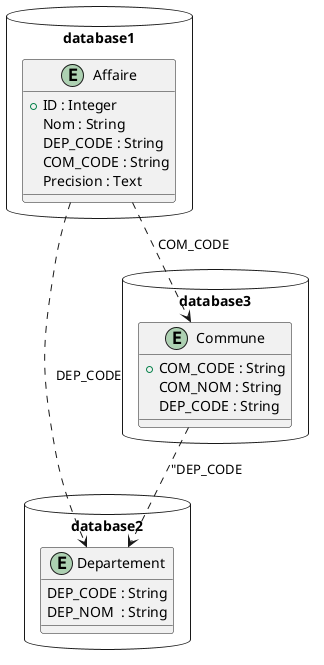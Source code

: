 @startuml

package database1 <<database>>{
    entity "Affaire" as affaires {
    +ID : Integer
    Nom : String
    DEP_CODE : String
    COM_CODE : String
    Precision : Text
    }
}


package database2 <<database>>{
    entity "Departement" as departements {
    DEP_CODE : String
    DEP_NOM  : String
    }
}

package database3 <<database>>{
    entity "Commune" as communes {
    +COM_CODE : String
    COM_NOM : String
    DEP_CODE : String
    }
}

affaires ..> departements : "DEP_CODE"
affaires ..> communes : "COM_CODE"
communes ..> departements : "DEP_CODE
@enduml